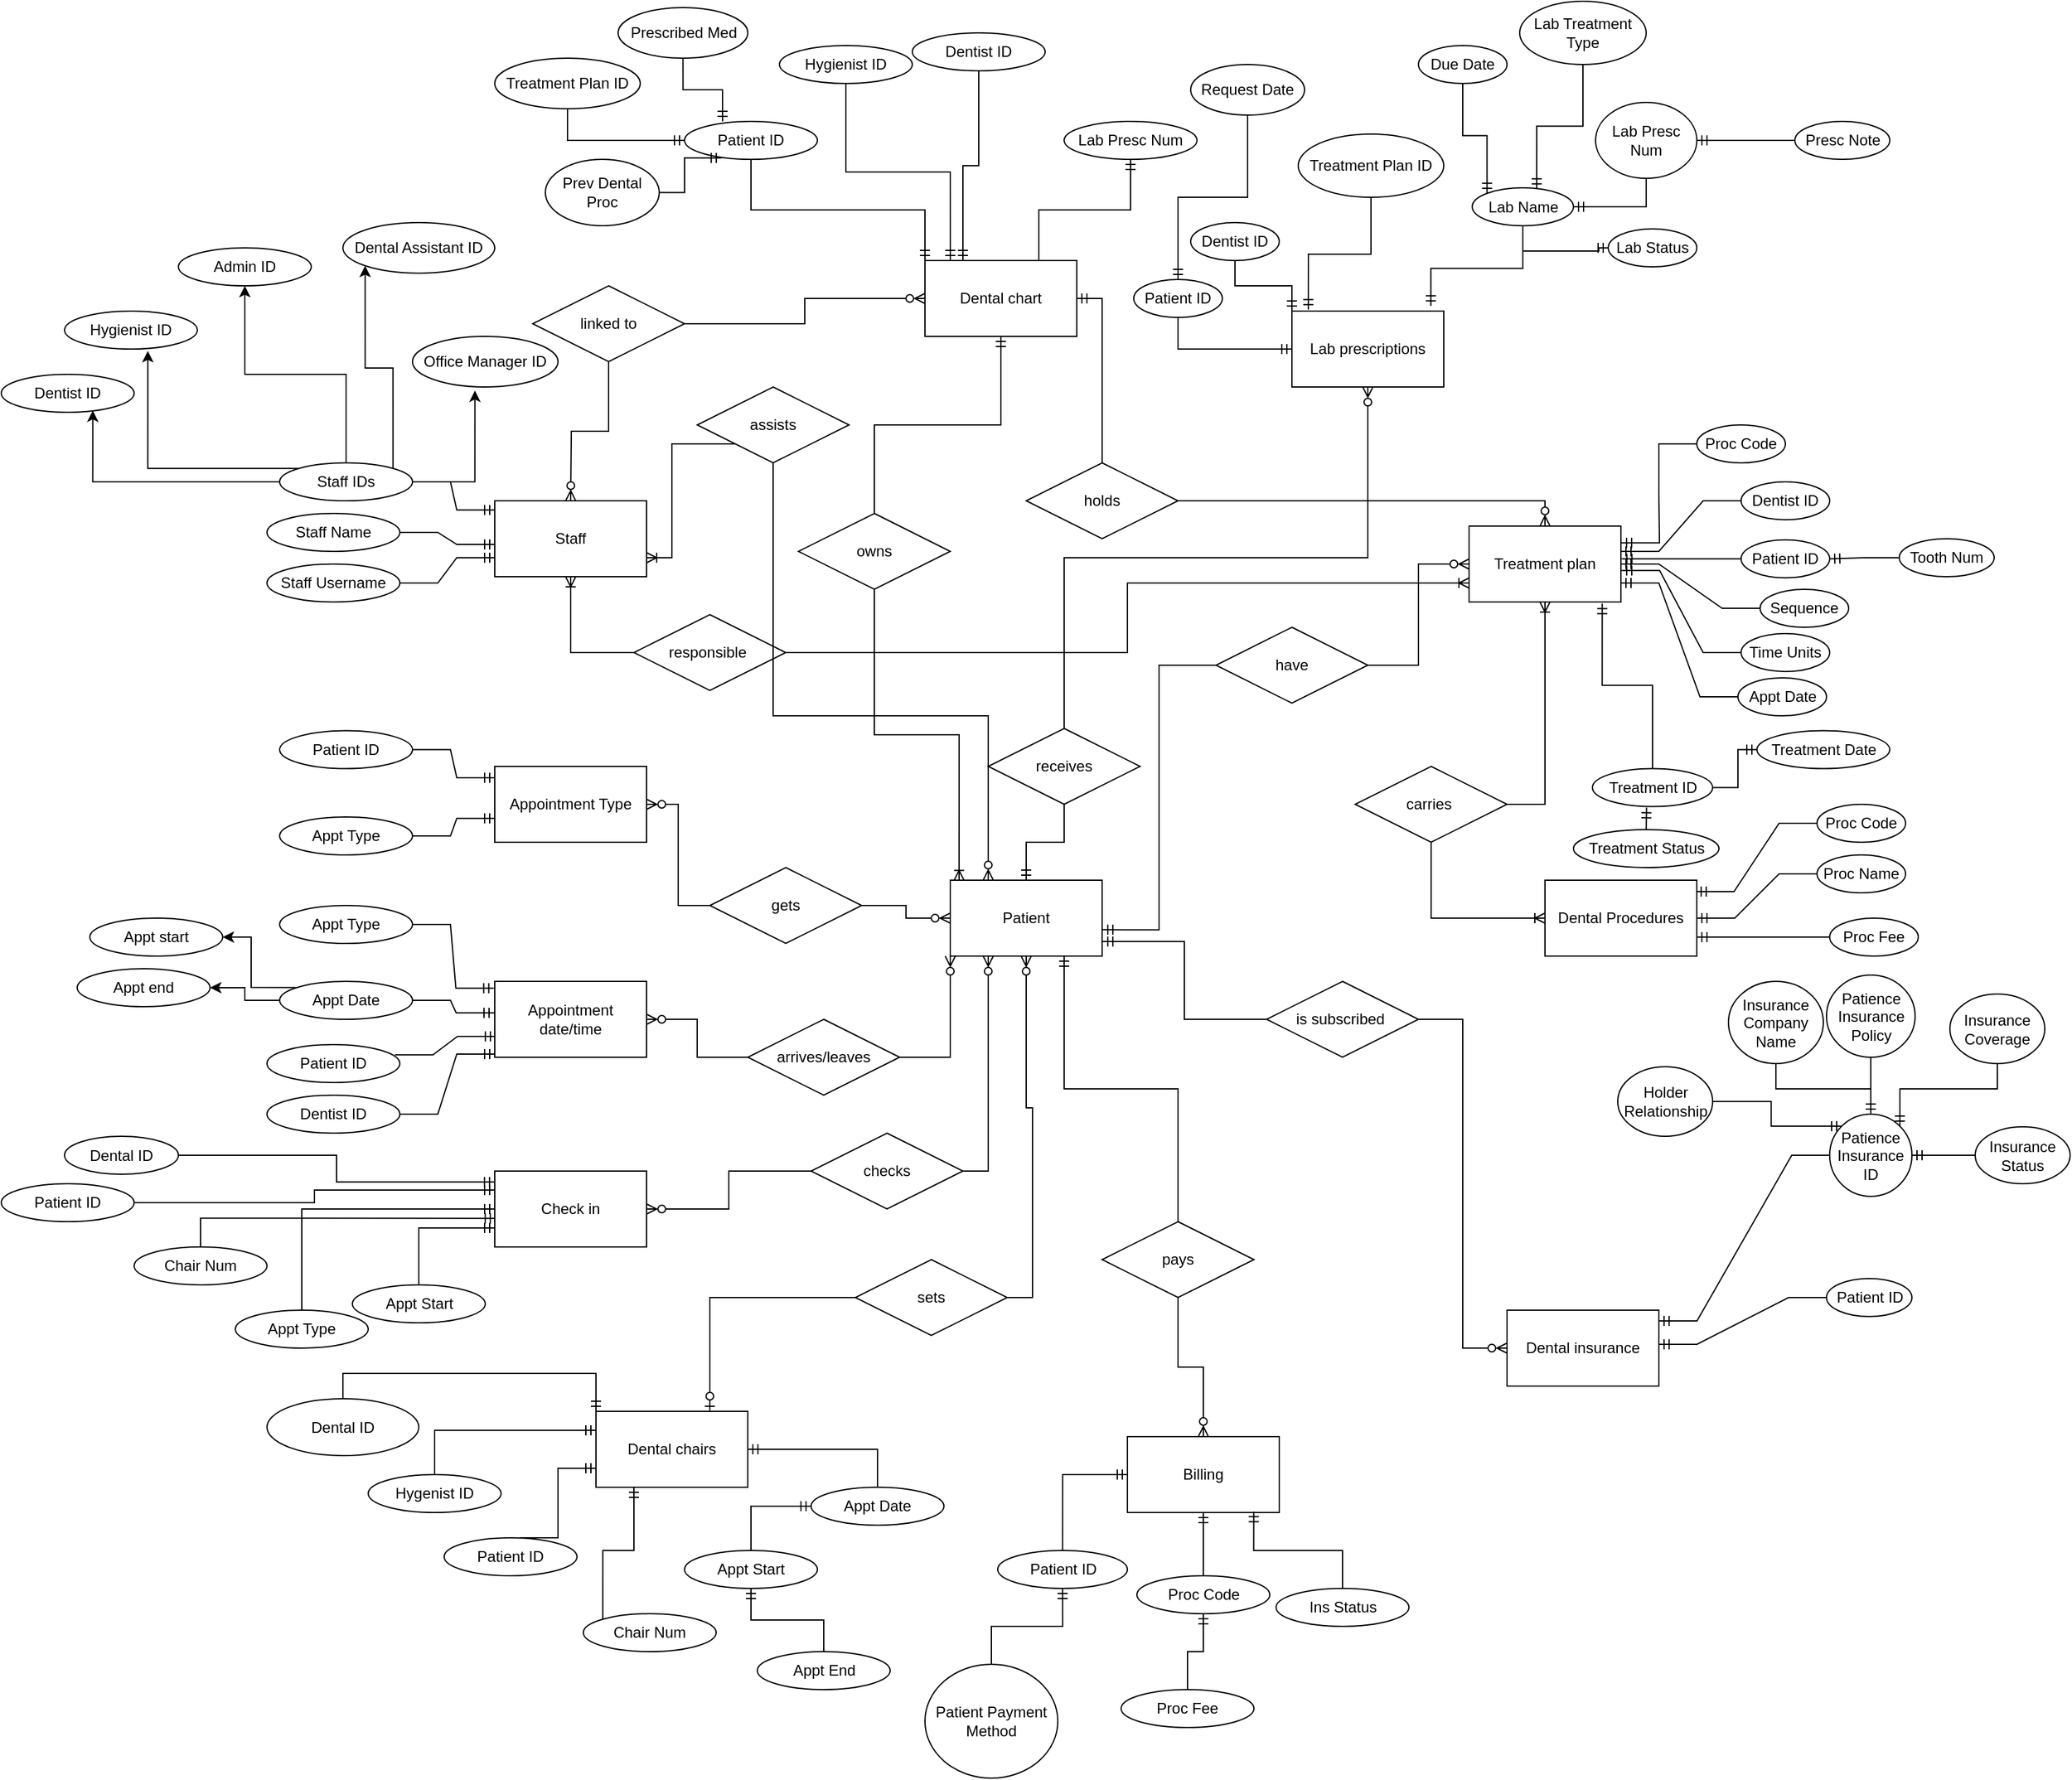 <mxfile version="20.8.11" type="github">
  <diagram id="R2lEEEUBdFMjLlhIrx00" name="Page-1">
    <mxGraphModel dx="1294" dy="319" grid="1" gridSize="10" guides="1" tooltips="1" connect="1" arrows="1" fold="1" page="1" pageScale="1" pageWidth="850" pageHeight="1100" math="0" shadow="0" extFonts="Permanent Marker^https://fonts.googleapis.com/css?family=Permanent+Marker">
      <root>
        <mxCell id="0" />
        <mxCell id="1" parent="0" />
        <mxCell id="ercUy1B-82u4gP8u4czx-1" value="Staff" style="rounded=0;whiteSpace=wrap;html=1;" vertex="1" parent="1">
          <mxGeometry x="160" y="490" width="120" height="60" as="geometry" />
        </mxCell>
        <mxCell id="ercUy1B-82u4gP8u4czx-2" value="Dental Procedures" style="rounded=0;whiteSpace=wrap;html=1;" vertex="1" parent="1">
          <mxGeometry x="990" y="790" width="120" height="60" as="geometry" />
        </mxCell>
        <mxCell id="ercUy1B-82u4gP8u4czx-3" value="Check in" style="rounded=0;whiteSpace=wrap;html=1;" vertex="1" parent="1">
          <mxGeometry x="160" y="1020" width="120" height="60" as="geometry" />
        </mxCell>
        <mxCell id="ercUy1B-82u4gP8u4czx-4" value="Treatment plan" style="rounded=0;whiteSpace=wrap;html=1;" vertex="1" parent="1">
          <mxGeometry x="930" y="510" width="120" height="60" as="geometry" />
        </mxCell>
        <mxCell id="ercUy1B-82u4gP8u4czx-5" value="Patient" style="rounded=0;whiteSpace=wrap;html=1;" vertex="1" parent="1">
          <mxGeometry x="520" y="790" width="120" height="60" as="geometry" />
        </mxCell>
        <mxCell id="ercUy1B-82u4gP8u4czx-6" value="Billing" style="rounded=0;whiteSpace=wrap;html=1;" vertex="1" parent="1">
          <mxGeometry x="660" y="1230" width="120" height="60" as="geometry" />
        </mxCell>
        <mxCell id="ercUy1B-82u4gP8u4czx-7" value="Appointment date/time" style="rounded=0;whiteSpace=wrap;html=1;" vertex="1" parent="1">
          <mxGeometry x="160" y="870" width="120" height="60" as="geometry" />
        </mxCell>
        <mxCell id="ercUy1B-82u4gP8u4czx-8" value="Lab prescriptions" style="rounded=0;whiteSpace=wrap;html=1;" vertex="1" parent="1">
          <mxGeometry x="790" y="340" width="120" height="60" as="geometry" />
        </mxCell>
        <mxCell id="ercUy1B-82u4gP8u4czx-9" value="Appointment Type" style="rounded=0;whiteSpace=wrap;html=1;" vertex="1" parent="1">
          <mxGeometry x="160" y="700" width="120" height="60" as="geometry" />
        </mxCell>
        <mxCell id="ercUy1B-82u4gP8u4czx-10" value="Dental chairs" style="rounded=0;whiteSpace=wrap;html=1;" vertex="1" parent="1">
          <mxGeometry x="240" y="1210" width="120" height="60" as="geometry" />
        </mxCell>
        <mxCell id="ercUy1B-82u4gP8u4czx-11" style="edgeStyle=orthogonalEdgeStyle;rounded=0;orthogonalLoop=1;jettySize=auto;html=1;exitX=0.5;exitY=1;exitDx=0;exitDy=0;entryX=0.5;entryY=1;entryDx=0;entryDy=0;endArrow=ERzeroToMany;endFill=0;" edge="1" parent="1" source="ercUy1B-82u4gP8u4czx-12" target="ercUy1B-82u4gP8u4czx-12">
          <mxGeometry relative="1" as="geometry" />
        </mxCell>
        <mxCell id="ercUy1B-82u4gP8u4czx-242" style="edgeStyle=orthogonalEdgeStyle;rounded=0;orthogonalLoop=1;jettySize=auto;html=1;exitX=0.75;exitY=0;exitDx=0;exitDy=0;entryX=0.5;entryY=1;entryDx=0;entryDy=0;endArrow=ERmandOne;endFill=0;" edge="1" parent="1" source="ercUy1B-82u4gP8u4czx-12" target="ercUy1B-82u4gP8u4czx-229">
          <mxGeometry relative="1" as="geometry" />
        </mxCell>
        <mxCell id="ercUy1B-82u4gP8u4czx-12" value="Dental chart" style="rounded=0;whiteSpace=wrap;html=1;" vertex="1" parent="1">
          <mxGeometry x="500" y="300" width="120" height="60" as="geometry" />
        </mxCell>
        <mxCell id="ercUy1B-82u4gP8u4czx-13" value="Dental insurance" style="rounded=0;whiteSpace=wrap;html=1;" vertex="1" parent="1">
          <mxGeometry x="960" y="1130" width="120" height="60" as="geometry" />
        </mxCell>
        <mxCell id="ercUy1B-82u4gP8u4czx-15" style="edgeStyle=orthogonalEdgeStyle;rounded=0;orthogonalLoop=1;jettySize=auto;html=1;exitX=1;exitY=0.5;exitDx=0;exitDy=0;entryX=0;entryY=0.5;entryDx=0;entryDy=0;endArrow=ERzeroToMany;endFill=0;" edge="1" parent="1" source="ercUy1B-82u4gP8u4czx-17" target="ercUy1B-82u4gP8u4czx-4">
          <mxGeometry relative="1" as="geometry">
            <mxPoint x="860" y="600" as="sourcePoint" />
          </mxGeometry>
        </mxCell>
        <mxCell id="ercUy1B-82u4gP8u4czx-16" style="edgeStyle=orthogonalEdgeStyle;rounded=0;orthogonalLoop=1;jettySize=auto;html=1;exitX=0;exitY=0.5;exitDx=0;exitDy=0;entryX=1.004;entryY=0.653;entryDx=0;entryDy=0;endArrow=ERmandOne;endFill=0;entryPerimeter=0;" edge="1" parent="1" source="ercUy1B-82u4gP8u4czx-17" target="ercUy1B-82u4gP8u4czx-5">
          <mxGeometry relative="1" as="geometry">
            <mxPoint x="740" y="600" as="sourcePoint" />
          </mxGeometry>
        </mxCell>
        <mxCell id="ercUy1B-82u4gP8u4czx-17" value="have" style="shape=rhombus;perimeter=rhombusPerimeter;whiteSpace=wrap;html=1;align=center;" vertex="1" parent="1">
          <mxGeometry x="730" y="590" width="120" height="60" as="geometry" />
        </mxCell>
        <mxCell id="ercUy1B-82u4gP8u4czx-18" style="edgeStyle=orthogonalEdgeStyle;rounded=0;orthogonalLoop=1;jettySize=auto;html=1;exitX=0.5;exitY=1;exitDx=0;exitDy=0;entryX=0;entryY=0.5;entryDx=0;entryDy=0;endArrow=ERoneToMany;endFill=0;" edge="1" parent="1" source="ercUy1B-82u4gP8u4czx-20" target="ercUy1B-82u4gP8u4czx-2">
          <mxGeometry relative="1" as="geometry" />
        </mxCell>
        <mxCell id="ercUy1B-82u4gP8u4czx-19" style="edgeStyle=orthogonalEdgeStyle;rounded=0;orthogonalLoop=1;jettySize=auto;html=1;exitX=1;exitY=0.5;exitDx=0;exitDy=0;entryX=0.5;entryY=1;entryDx=0;entryDy=0;endArrow=ERoneToMany;endFill=0;strokeWidth=1;" edge="1" parent="1" source="ercUy1B-82u4gP8u4czx-20" target="ercUy1B-82u4gP8u4czx-4">
          <mxGeometry relative="1" as="geometry" />
        </mxCell>
        <mxCell id="ercUy1B-82u4gP8u4czx-20" value="carries&amp;nbsp;" style="shape=rhombus;perimeter=rhombusPerimeter;whiteSpace=wrap;html=1;align=center;" vertex="1" parent="1">
          <mxGeometry x="840" y="700" width="120" height="60" as="geometry" />
        </mxCell>
        <mxCell id="ercUy1B-82u4gP8u4czx-21" style="edgeStyle=orthogonalEdgeStyle;rounded=0;orthogonalLoop=1;jettySize=auto;html=1;exitX=0.5;exitY=0;exitDx=0;exitDy=0;entryX=0.5;entryY=1;entryDx=0;entryDy=0;endArrow=ERzeroToMany;endFill=0;" edge="1" parent="1" source="ercUy1B-82u4gP8u4czx-23" target="ercUy1B-82u4gP8u4czx-8">
          <mxGeometry relative="1" as="geometry" />
        </mxCell>
        <mxCell id="ercUy1B-82u4gP8u4czx-22" style="edgeStyle=orthogonalEdgeStyle;rounded=0;orthogonalLoop=1;jettySize=auto;html=1;exitX=0.5;exitY=1;exitDx=0;exitDy=0;entryX=0.5;entryY=0;entryDx=0;entryDy=0;endArrow=ERmandOne;endFill=0;" edge="1" parent="1" source="ercUy1B-82u4gP8u4czx-23" target="ercUy1B-82u4gP8u4czx-5">
          <mxGeometry relative="1" as="geometry" />
        </mxCell>
        <mxCell id="ercUy1B-82u4gP8u4czx-23" value="receives" style="shape=rhombus;perimeter=rhombusPerimeter;whiteSpace=wrap;html=1;align=center;" vertex="1" parent="1">
          <mxGeometry x="550" y="670" width="120" height="60" as="geometry" />
        </mxCell>
        <mxCell id="ercUy1B-82u4gP8u4czx-24" style="edgeStyle=orthogonalEdgeStyle;rounded=0;orthogonalLoop=1;jettySize=auto;html=1;exitX=1;exitY=0.5;exitDx=0;exitDy=0;endArrow=ERzeroToMany;endFill=0;" edge="1" parent="1" source="ercUy1B-82u4gP8u4czx-26">
          <mxGeometry relative="1" as="geometry">
            <mxPoint x="520" y="850" as="targetPoint" />
            <Array as="points">
              <mxPoint x="520" y="930" />
            </Array>
          </mxGeometry>
        </mxCell>
        <mxCell id="ercUy1B-82u4gP8u4czx-25" style="edgeStyle=orthogonalEdgeStyle;rounded=0;orthogonalLoop=1;jettySize=auto;html=1;exitX=0;exitY=0.5;exitDx=0;exitDy=0;entryX=1;entryY=0.5;entryDx=0;entryDy=0;endArrow=ERzeroToMany;endFill=0;" edge="1" parent="1" source="ercUy1B-82u4gP8u4czx-26" target="ercUy1B-82u4gP8u4czx-7">
          <mxGeometry relative="1" as="geometry" />
        </mxCell>
        <mxCell id="ercUy1B-82u4gP8u4czx-26" value="arrives/leaves" style="shape=rhombus;perimeter=rhombusPerimeter;whiteSpace=wrap;html=1;align=center;" vertex="1" parent="1">
          <mxGeometry x="360" y="900" width="120" height="60" as="geometry" />
        </mxCell>
        <mxCell id="ercUy1B-82u4gP8u4czx-27" style="edgeStyle=orthogonalEdgeStyle;rounded=0;orthogonalLoop=1;jettySize=auto;html=1;exitX=1;exitY=0.5;exitDx=0;exitDy=0;entryX=0;entryY=0.5;entryDx=0;entryDy=0;endArrow=ERzeroToMany;endFill=0;" edge="1" parent="1" source="ercUy1B-82u4gP8u4czx-29" target="ercUy1B-82u4gP8u4czx-5">
          <mxGeometry relative="1" as="geometry" />
        </mxCell>
        <mxCell id="ercUy1B-82u4gP8u4czx-28" style="edgeStyle=orthogonalEdgeStyle;rounded=0;orthogonalLoop=1;jettySize=auto;html=1;exitX=0;exitY=0.5;exitDx=0;exitDy=0;entryX=1;entryY=0.5;entryDx=0;entryDy=0;endArrow=ERzeroToMany;endFill=0;" edge="1" parent="1" source="ercUy1B-82u4gP8u4czx-29" target="ercUy1B-82u4gP8u4czx-9">
          <mxGeometry relative="1" as="geometry" />
        </mxCell>
        <mxCell id="ercUy1B-82u4gP8u4czx-29" value="gets" style="shape=rhombus;perimeter=rhombusPerimeter;whiteSpace=wrap;html=1;align=center;" vertex="1" parent="1">
          <mxGeometry x="330" y="780" width="120" height="60" as="geometry" />
        </mxCell>
        <mxCell id="ercUy1B-82u4gP8u4czx-30" style="edgeStyle=orthogonalEdgeStyle;rounded=0;orthogonalLoop=1;jettySize=auto;html=1;exitX=0;exitY=0.5;exitDx=0;exitDy=0;entryX=0.5;entryY=1;entryDx=0;entryDy=0;endArrow=ERoneToMany;endFill=0;" edge="1" parent="1" source="ercUy1B-82u4gP8u4czx-32" target="ercUy1B-82u4gP8u4czx-1">
          <mxGeometry relative="1" as="geometry" />
        </mxCell>
        <mxCell id="ercUy1B-82u4gP8u4czx-31" style="edgeStyle=orthogonalEdgeStyle;rounded=0;orthogonalLoop=1;jettySize=auto;html=1;exitX=1;exitY=0.5;exitDx=0;exitDy=0;entryX=0;entryY=0.75;entryDx=0;entryDy=0;endArrow=ERoneToMany;endFill=0;" edge="1" parent="1" source="ercUy1B-82u4gP8u4czx-32" target="ercUy1B-82u4gP8u4czx-4">
          <mxGeometry relative="1" as="geometry" />
        </mxCell>
        <mxCell id="ercUy1B-82u4gP8u4czx-32" value="responsible&amp;nbsp;" style="shape=rhombus;perimeter=rhombusPerimeter;whiteSpace=wrap;html=1;align=center;" vertex="1" parent="1">
          <mxGeometry x="270" y="580" width="120" height="60" as="geometry" />
        </mxCell>
        <mxCell id="ercUy1B-82u4gP8u4czx-33" style="edgeStyle=orthogonalEdgeStyle;rounded=0;orthogonalLoop=1;jettySize=auto;html=1;exitX=1;exitY=0.5;exitDx=0;exitDy=0;entryX=0;entryY=0.5;entryDx=0;entryDy=0;endArrow=ERzeroToMany;endFill=0;" edge="1" parent="1" source="ercUy1B-82u4gP8u4czx-35" target="ercUy1B-82u4gP8u4czx-12">
          <mxGeometry relative="1" as="geometry" />
        </mxCell>
        <mxCell id="ercUy1B-82u4gP8u4czx-34" style="edgeStyle=orthogonalEdgeStyle;rounded=0;orthogonalLoop=1;jettySize=auto;html=1;exitX=0.5;exitY=1;exitDx=0;exitDy=0;endArrow=ERzeroToMany;endFill=0;" edge="1" parent="1" source="ercUy1B-82u4gP8u4czx-35">
          <mxGeometry relative="1" as="geometry">
            <mxPoint x="220" y="490" as="targetPoint" />
          </mxGeometry>
        </mxCell>
        <mxCell id="ercUy1B-82u4gP8u4czx-35" value="linked to" style="shape=rhombus;perimeter=rhombusPerimeter;whiteSpace=wrap;html=1;align=center;" vertex="1" parent="1">
          <mxGeometry x="190" y="320" width="120" height="60" as="geometry" />
        </mxCell>
        <mxCell id="ercUy1B-82u4gP8u4czx-36" style="edgeStyle=orthogonalEdgeStyle;rounded=0;orthogonalLoop=1;jettySize=auto;html=1;exitX=0.5;exitY=1;exitDx=0;exitDy=0;entryX=0.058;entryY=0.004;entryDx=0;entryDy=0;endArrow=ERoneToMany;endFill=0;entryPerimeter=0;" edge="1" parent="1" source="ercUy1B-82u4gP8u4czx-38" target="ercUy1B-82u4gP8u4czx-5">
          <mxGeometry relative="1" as="geometry" />
        </mxCell>
        <mxCell id="ercUy1B-82u4gP8u4czx-37" style="edgeStyle=orthogonalEdgeStyle;rounded=0;orthogonalLoop=1;jettySize=auto;html=1;exitX=0.5;exitY=0;exitDx=0;exitDy=0;endArrow=ERmandOne;endFill=0;" edge="1" parent="1" source="ercUy1B-82u4gP8u4czx-38" target="ercUy1B-82u4gP8u4czx-12">
          <mxGeometry relative="1" as="geometry">
            <mxPoint x="460" y="430" as="targetPoint" />
          </mxGeometry>
        </mxCell>
        <mxCell id="ercUy1B-82u4gP8u4czx-38" value="owns" style="shape=rhombus;perimeter=rhombusPerimeter;whiteSpace=wrap;html=1;align=center;" vertex="1" parent="1">
          <mxGeometry x="400" y="500" width="120" height="60" as="geometry" />
        </mxCell>
        <mxCell id="ercUy1B-82u4gP8u4czx-39" style="edgeStyle=orthogonalEdgeStyle;rounded=0;orthogonalLoop=1;jettySize=auto;html=1;exitX=0.5;exitY=0;exitDx=0;exitDy=0;entryX=1;entryY=0.5;entryDx=0;entryDy=0;endArrow=ERmandOne;endFill=0;" edge="1" parent="1" source="ercUy1B-82u4gP8u4czx-41" target="ercUy1B-82u4gP8u4czx-12">
          <mxGeometry relative="1" as="geometry" />
        </mxCell>
        <mxCell id="ercUy1B-82u4gP8u4czx-40" style="edgeStyle=orthogonalEdgeStyle;rounded=0;orthogonalLoop=1;jettySize=auto;html=1;exitX=1;exitY=0.5;exitDx=0;exitDy=0;entryX=0.5;entryY=0;entryDx=0;entryDy=0;endArrow=ERzeroToMany;endFill=0;" edge="1" parent="1" source="ercUy1B-82u4gP8u4czx-41" target="ercUy1B-82u4gP8u4czx-4">
          <mxGeometry relative="1" as="geometry" />
        </mxCell>
        <mxCell id="ercUy1B-82u4gP8u4czx-41" value="holds" style="shape=rhombus;perimeter=rhombusPerimeter;whiteSpace=wrap;html=1;align=center;" vertex="1" parent="1">
          <mxGeometry x="580" y="460" width="120" height="60" as="geometry" />
        </mxCell>
        <mxCell id="ercUy1B-82u4gP8u4czx-42" style="edgeStyle=orthogonalEdgeStyle;rounded=0;orthogonalLoop=1;jettySize=auto;html=1;exitX=0;exitY=0.5;exitDx=0;exitDy=0;entryX=1.004;entryY=0.809;entryDx=0;entryDy=0;endArrow=ERmandOne;endFill=0;entryPerimeter=0;" edge="1" parent="1" source="ercUy1B-82u4gP8u4czx-44" target="ercUy1B-82u4gP8u4czx-5">
          <mxGeometry relative="1" as="geometry" />
        </mxCell>
        <mxCell id="ercUy1B-82u4gP8u4czx-43" style="edgeStyle=orthogonalEdgeStyle;rounded=0;orthogonalLoop=1;jettySize=auto;html=1;exitX=1;exitY=0.5;exitDx=0;exitDy=0;entryX=0;entryY=0.5;entryDx=0;entryDy=0;endArrow=ERzeroToMany;endFill=0;" edge="1" parent="1" source="ercUy1B-82u4gP8u4czx-44" target="ercUy1B-82u4gP8u4czx-13">
          <mxGeometry relative="1" as="geometry" />
        </mxCell>
        <mxCell id="ercUy1B-82u4gP8u4czx-44" value="is subscribed&amp;nbsp;" style="shape=rhombus;perimeter=rhombusPerimeter;whiteSpace=wrap;html=1;align=center;" vertex="1" parent="1">
          <mxGeometry x="770" y="870" width="120" height="60" as="geometry" />
        </mxCell>
        <mxCell id="ercUy1B-82u4gP8u4czx-45" style="edgeStyle=orthogonalEdgeStyle;rounded=0;orthogonalLoop=1;jettySize=auto;html=1;exitX=0;exitY=1;exitDx=0;exitDy=0;entryX=1;entryY=0.75;entryDx=0;entryDy=0;endArrow=ERoneToMany;endFill=0;" edge="1" parent="1" source="ercUy1B-82u4gP8u4czx-47" target="ercUy1B-82u4gP8u4czx-1">
          <mxGeometry relative="1" as="geometry" />
        </mxCell>
        <mxCell id="ercUy1B-82u4gP8u4czx-46" style="edgeStyle=orthogonalEdgeStyle;rounded=0;orthogonalLoop=1;jettySize=auto;html=1;exitX=0.5;exitY=1;exitDx=0;exitDy=0;entryX=0.25;entryY=0;entryDx=0;entryDy=0;endArrow=ERzeroToMany;endFill=0;" edge="1" parent="1" source="ercUy1B-82u4gP8u4czx-47" target="ercUy1B-82u4gP8u4czx-5">
          <mxGeometry relative="1" as="geometry">
            <Array as="points">
              <mxPoint x="380" y="660" />
              <mxPoint x="550" y="660" />
            </Array>
          </mxGeometry>
        </mxCell>
        <mxCell id="ercUy1B-82u4gP8u4czx-47" value="assists" style="shape=rhombus;perimeter=rhombusPerimeter;whiteSpace=wrap;html=1;align=center;" vertex="1" parent="1">
          <mxGeometry x="320" y="400" width="120" height="60" as="geometry" />
        </mxCell>
        <mxCell id="ercUy1B-82u4gP8u4czx-48" style="edgeStyle=orthogonalEdgeStyle;rounded=0;orthogonalLoop=1;jettySize=auto;html=1;exitX=1;exitY=0.5;exitDx=0;exitDy=0;entryX=0.25;entryY=1;entryDx=0;entryDy=0;endArrow=ERzeroToMany;endFill=0;" edge="1" parent="1" source="ercUy1B-82u4gP8u4czx-50" target="ercUy1B-82u4gP8u4czx-5">
          <mxGeometry relative="1" as="geometry" />
        </mxCell>
        <mxCell id="ercUy1B-82u4gP8u4czx-49" style="edgeStyle=orthogonalEdgeStyle;rounded=0;orthogonalLoop=1;jettySize=auto;html=1;exitX=0;exitY=0.5;exitDx=0;exitDy=0;entryX=1;entryY=0.5;entryDx=0;entryDy=0;endArrow=ERzeroToMany;endFill=0;" edge="1" parent="1" source="ercUy1B-82u4gP8u4czx-50" target="ercUy1B-82u4gP8u4czx-3">
          <mxGeometry relative="1" as="geometry" />
        </mxCell>
        <mxCell id="ercUy1B-82u4gP8u4czx-50" value="checks" style="shape=rhombus;perimeter=rhombusPerimeter;whiteSpace=wrap;html=1;align=center;" vertex="1" parent="1">
          <mxGeometry x="410" y="990" width="120" height="60" as="geometry" />
        </mxCell>
        <mxCell id="ercUy1B-82u4gP8u4czx-51" style="edgeStyle=orthogonalEdgeStyle;rounded=0;orthogonalLoop=1;jettySize=auto;html=1;exitX=1;exitY=0.5;exitDx=0;exitDy=0;endArrow=ERzeroToMany;endFill=0;" edge="1" parent="1" source="ercUy1B-82u4gP8u4czx-53" target="ercUy1B-82u4gP8u4czx-5">
          <mxGeometry relative="1" as="geometry" />
        </mxCell>
        <mxCell id="ercUy1B-82u4gP8u4czx-52" style="edgeStyle=orthogonalEdgeStyle;rounded=0;orthogonalLoop=1;jettySize=auto;html=1;exitX=0;exitY=0.5;exitDx=0;exitDy=0;entryX=0.75;entryY=0;entryDx=0;entryDy=0;endArrow=ERzeroToOne;endFill=0;" edge="1" parent="1" source="ercUy1B-82u4gP8u4czx-53" target="ercUy1B-82u4gP8u4czx-10">
          <mxGeometry relative="1" as="geometry" />
        </mxCell>
        <mxCell id="ercUy1B-82u4gP8u4czx-53" value="sets" style="shape=rhombus;perimeter=rhombusPerimeter;whiteSpace=wrap;html=1;align=center;" vertex="1" parent="1">
          <mxGeometry x="445" y="1090" width="120" height="60" as="geometry" />
        </mxCell>
        <mxCell id="ercUy1B-82u4gP8u4czx-54" style="edgeStyle=orthogonalEdgeStyle;rounded=0;orthogonalLoop=1;jettySize=auto;html=1;exitX=0.5;exitY=1;exitDx=0;exitDy=0;entryX=0.5;entryY=0;entryDx=0;entryDy=0;endArrow=ERzeroToMany;endFill=0;" edge="1" parent="1" source="ercUy1B-82u4gP8u4czx-56" target="ercUy1B-82u4gP8u4czx-6">
          <mxGeometry relative="1" as="geometry" />
        </mxCell>
        <mxCell id="ercUy1B-82u4gP8u4czx-55" style="edgeStyle=orthogonalEdgeStyle;rounded=0;orthogonalLoop=1;jettySize=auto;html=1;exitX=0.5;exitY=0;exitDx=0;exitDy=0;entryX=0.75;entryY=1;entryDx=0;entryDy=0;endArrow=ERmandOne;endFill=0;" edge="1" parent="1" source="ercUy1B-82u4gP8u4czx-56" target="ercUy1B-82u4gP8u4czx-5">
          <mxGeometry relative="1" as="geometry" />
        </mxCell>
        <mxCell id="ercUy1B-82u4gP8u4czx-56" value="pays" style="shape=rhombus;perimeter=rhombusPerimeter;whiteSpace=wrap;html=1;align=center;" vertex="1" parent="1">
          <mxGeometry x="640" y="1060" width="120" height="60" as="geometry" />
        </mxCell>
        <mxCell id="ercUy1B-82u4gP8u4czx-60" value="Proc Code" style="ellipse;whiteSpace=wrap;html=1;" vertex="1" parent="1">
          <mxGeometry x="1205" y="730" width="70" height="30" as="geometry" />
        </mxCell>
        <mxCell id="ercUy1B-82u4gP8u4czx-67" value="Proc Name" style="ellipse;whiteSpace=wrap;html=1;" vertex="1" parent="1">
          <mxGeometry x="1205" y="770" width="70" height="30" as="geometry" />
        </mxCell>
        <mxCell id="ercUy1B-82u4gP8u4czx-69" value="Proc Fee" style="ellipse;whiteSpace=wrap;html=1;" vertex="1" parent="1">
          <mxGeometry x="1215" y="820" width="70" height="30" as="geometry" />
        </mxCell>
        <mxCell id="ercUy1B-82u4gP8u4czx-267" style="edgeStyle=orthogonalEdgeStyle;rounded=0;orthogonalLoop=1;jettySize=auto;html=1;exitX=0.5;exitY=0;exitDx=0;exitDy=0;entryX=0.877;entryY=1.02;entryDx=0;entryDy=0;entryPerimeter=0;endArrow=ERmandOne;endFill=0;" edge="1" parent="1" source="ercUy1B-82u4gP8u4czx-71" target="ercUy1B-82u4gP8u4czx-4">
          <mxGeometry relative="1" as="geometry" />
        </mxCell>
        <mxCell id="ercUy1B-82u4gP8u4czx-268" style="edgeStyle=orthogonalEdgeStyle;rounded=0;orthogonalLoop=1;jettySize=auto;html=1;exitX=1;exitY=0.5;exitDx=0;exitDy=0;entryX=0;entryY=0.5;entryDx=0;entryDy=0;endArrow=ERmandOne;endFill=0;" edge="1" parent="1" source="ercUy1B-82u4gP8u4czx-71" target="ercUy1B-82u4gP8u4czx-105">
          <mxGeometry relative="1" as="geometry" />
        </mxCell>
        <mxCell id="ercUy1B-82u4gP8u4czx-71" value="Treatment ID" style="ellipse;whiteSpace=wrap;html=1;" vertex="1" parent="1">
          <mxGeometry x="1027.5" y="701.8" width="95" height="30" as="geometry" />
        </mxCell>
        <mxCell id="ercUy1B-82u4gP8u4czx-270" style="edgeStyle=orthogonalEdgeStyle;rounded=0;orthogonalLoop=1;jettySize=auto;html=1;exitX=0;exitY=0.5;exitDx=0;exitDy=0;endArrow=ERmandOne;endFill=0;" edge="1" parent="1" source="ercUy1B-82u4gP8u4czx-89" target="ercUy1B-82u4gP8u4czx-95">
          <mxGeometry relative="1" as="geometry" />
        </mxCell>
        <mxCell id="ercUy1B-82u4gP8u4czx-89" value="Tooth Num" style="ellipse;whiteSpace=wrap;html=1;" vertex="1" parent="1">
          <mxGeometry x="1270" y="520" width="75" height="30" as="geometry" />
        </mxCell>
        <mxCell id="ercUy1B-82u4gP8u4czx-91" value="Proc Code" style="ellipse;whiteSpace=wrap;html=1;" vertex="1" parent="1">
          <mxGeometry x="1110" y="430" width="70" height="30" as="geometry" />
        </mxCell>
        <mxCell id="ercUy1B-82u4gP8u4czx-92" value="" style="edgeStyle=entityRelationEdgeStyle;fontSize=12;html=1;endArrow=ERmandOne;rounded=0;exitX=0;exitY=0.5;exitDx=0;exitDy=0;entryX=1.004;entryY=0.22;entryDx=0;entryDy=0;entryPerimeter=0;" edge="1" parent="1" source="ercUy1B-82u4gP8u4czx-91" target="ercUy1B-82u4gP8u4czx-4">
          <mxGeometry width="100" height="100" relative="1" as="geometry">
            <mxPoint x="1130" y="525" as="sourcePoint" />
            <mxPoint x="1050.36" y="552.62" as="targetPoint" />
          </mxGeometry>
        </mxCell>
        <mxCell id="ercUy1B-82u4gP8u4czx-93" value="Dentist ID" style="ellipse;whiteSpace=wrap;html=1;" vertex="1" parent="1">
          <mxGeometry x="1145" y="475" width="70" height="30" as="geometry" />
        </mxCell>
        <mxCell id="ercUy1B-82u4gP8u4czx-94" value="" style="edgeStyle=entityRelationEdgeStyle;fontSize=12;html=1;endArrow=ERmandOne;rounded=0;exitX=0;exitY=0.5;exitDx=0;exitDy=0;entryX=1;entryY=0.333;entryDx=0;entryDy=0;entryPerimeter=0;" edge="1" parent="1" source="ercUy1B-82u4gP8u4czx-93" target="ercUy1B-82u4gP8u4czx-4">
          <mxGeometry width="100" height="100" relative="1" as="geometry">
            <mxPoint x="1130" y="555.9" as="sourcePoint" />
            <mxPoint x="1050.48" y="554.1" as="targetPoint" />
          </mxGeometry>
        </mxCell>
        <mxCell id="ercUy1B-82u4gP8u4czx-95" value="Patient ID" style="ellipse;whiteSpace=wrap;html=1;" vertex="1" parent="1">
          <mxGeometry x="1145" y="520.9" width="70" height="30" as="geometry" />
        </mxCell>
        <mxCell id="ercUy1B-82u4gP8u4czx-96" value="" style="edgeStyle=entityRelationEdgeStyle;fontSize=12;html=1;endArrow=ERmandOne;rounded=0;exitX=0;exitY=0.5;exitDx=0;exitDy=0;entryX=1.006;entryY=0.431;entryDx=0;entryDy=0;entryPerimeter=0;" edge="1" parent="1" source="ercUy1B-82u4gP8u4czx-95" target="ercUy1B-82u4gP8u4czx-4">
          <mxGeometry width="100" height="100" relative="1" as="geometry">
            <mxPoint x="1130" y="585.9" as="sourcePoint" />
            <mxPoint x="1050.0" y="559.98" as="targetPoint" />
          </mxGeometry>
        </mxCell>
        <mxCell id="ercUy1B-82u4gP8u4czx-97" value="Sequence" style="ellipse;whiteSpace=wrap;html=1;" vertex="1" parent="1">
          <mxGeometry x="1160" y="560" width="70" height="30" as="geometry" />
        </mxCell>
        <mxCell id="ercUy1B-82u4gP8u4czx-98" value="" style="edgeStyle=entityRelationEdgeStyle;fontSize=12;html=1;endArrow=ERmandOne;rounded=0;entryX=1;entryY=0.5;entryDx=0;entryDy=0;exitX=0;exitY=0.5;exitDx=0;exitDy=0;" edge="1" parent="1" source="ercUy1B-82u4gP8u4czx-97" target="ercUy1B-82u4gP8u4czx-4">
          <mxGeometry width="100" height="100" relative="1" as="geometry">
            <mxPoint x="1120" y="630.9" as="sourcePoint" />
            <mxPoint x="1050" y="660.9" as="targetPoint" />
          </mxGeometry>
        </mxCell>
        <mxCell id="ercUy1B-82u4gP8u4czx-99" value="Time Units" style="ellipse;whiteSpace=wrap;html=1;" vertex="1" parent="1">
          <mxGeometry x="1145" y="595" width="70" height="30" as="geometry" />
        </mxCell>
        <mxCell id="ercUy1B-82u4gP8u4czx-100" value="" style="edgeStyle=entityRelationEdgeStyle;fontSize=12;html=1;endArrow=ERmandOne;rounded=0;exitX=0;exitY=0.5;exitDx=0;exitDy=0;entryX=1.005;entryY=0.586;entryDx=0;entryDy=0;entryPerimeter=0;" edge="1" parent="1" source="ercUy1B-82u4gP8u4czx-99" target="ercUy1B-82u4gP8u4czx-4">
          <mxGeometry width="100" height="100" relative="1" as="geometry">
            <mxPoint x="1130" y="640.9" as="sourcePoint" />
            <mxPoint x="1060" y="570" as="targetPoint" />
          </mxGeometry>
        </mxCell>
        <mxCell id="ercUy1B-82u4gP8u4czx-269" style="edgeStyle=orthogonalEdgeStyle;rounded=0;orthogonalLoop=1;jettySize=auto;html=1;exitX=0.5;exitY=0;exitDx=0;exitDy=0;entryX=0.45;entryY=1.028;entryDx=0;entryDy=0;entryPerimeter=0;endArrow=ERmandOne;endFill=0;" edge="1" parent="1" source="ercUy1B-82u4gP8u4czx-101" target="ercUy1B-82u4gP8u4czx-71">
          <mxGeometry relative="1" as="geometry" />
        </mxCell>
        <mxCell id="ercUy1B-82u4gP8u4czx-101" value="Treatment Status" style="ellipse;whiteSpace=wrap;html=1;" vertex="1" parent="1">
          <mxGeometry x="1012.5" y="750" width="115" height="30" as="geometry" />
        </mxCell>
        <mxCell id="ercUy1B-82u4gP8u4czx-103" value="Appt Date" style="ellipse;whiteSpace=wrap;html=1;" vertex="1" parent="1">
          <mxGeometry x="1142.5" y="630" width="70" height="30" as="geometry" />
        </mxCell>
        <mxCell id="ercUy1B-82u4gP8u4czx-104" value="" style="edgeStyle=entityRelationEdgeStyle;fontSize=12;html=1;endArrow=ERmandOne;rounded=0;exitX=0;exitY=0.5;exitDx=0;exitDy=0;entryX=1;entryY=0.75;entryDx=0;entryDy=0;" edge="1" parent="1" source="ercUy1B-82u4gP8u4czx-103" target="ercUy1B-82u4gP8u4czx-4">
          <mxGeometry width="100" height="100" relative="1" as="geometry">
            <mxPoint x="1130" y="706.8" as="sourcePoint" />
            <mxPoint x="1050" y="680.88" as="targetPoint" />
          </mxGeometry>
        </mxCell>
        <mxCell id="ercUy1B-82u4gP8u4czx-105" value="Treatment Date" style="ellipse;whiteSpace=wrap;html=1;" vertex="1" parent="1">
          <mxGeometry x="1157.5" y="671.8" width="105" height="30" as="geometry" />
        </mxCell>
        <mxCell id="ercUy1B-82u4gP8u4czx-113" value="" style="edgeStyle=entityRelationEdgeStyle;fontSize=12;html=1;endArrow=ERmandOne;rounded=0;entryX=0.995;entryY=0.151;entryDx=0;entryDy=0;entryPerimeter=0;exitX=0;exitY=0.5;exitDx=0;exitDy=0;" edge="1" parent="1" source="ercUy1B-82u4gP8u4czx-60" target="ercUy1B-82u4gP8u4czx-2">
          <mxGeometry width="100" height="100" relative="1" as="geometry">
            <mxPoint x="1150" y="840" as="sourcePoint" />
            <mxPoint x="1250" y="740" as="targetPoint" />
          </mxGeometry>
        </mxCell>
        <mxCell id="ercUy1B-82u4gP8u4czx-114" value="" style="edgeStyle=entityRelationEdgeStyle;fontSize=12;html=1;endArrow=ERmandOne;rounded=0;exitX=0;exitY=0.5;exitDx=0;exitDy=0;entryX=1;entryY=0.5;entryDx=0;entryDy=0;" edge="1" parent="1" source="ercUy1B-82u4gP8u4czx-67" target="ercUy1B-82u4gP8u4czx-2">
          <mxGeometry width="100" height="100" relative="1" as="geometry">
            <mxPoint x="1220" y="760" as="sourcePoint" />
            <mxPoint x="1110" y="810" as="targetPoint" />
          </mxGeometry>
        </mxCell>
        <mxCell id="ercUy1B-82u4gP8u4czx-115" value="" style="edgeStyle=entityRelationEdgeStyle;fontSize=12;html=1;endArrow=ERmandOne;rounded=0;exitX=0;exitY=0.5;exitDx=0;exitDy=0;entryX=1;entryY=0.75;entryDx=0;entryDy=0;" edge="1" parent="1" source="ercUy1B-82u4gP8u4czx-69" target="ercUy1B-82u4gP8u4czx-2">
          <mxGeometry width="100" height="100" relative="1" as="geometry">
            <mxPoint x="1220" y="820" as="sourcePoint" />
            <mxPoint x="1125" y="855" as="targetPoint" />
          </mxGeometry>
        </mxCell>
        <mxCell id="ercUy1B-82u4gP8u4czx-271" style="edgeStyle=orthogonalEdgeStyle;rounded=0;orthogonalLoop=1;jettySize=auto;html=1;exitX=0.5;exitY=1;exitDx=0;exitDy=0;entryX=0.5;entryY=0;entryDx=0;entryDy=0;endArrow=ERmandOne;endFill=0;" edge="1" parent="1" source="ercUy1B-82u4gP8u4czx-116" target="ercUy1B-82u4gP8u4czx-117">
          <mxGeometry relative="1" as="geometry" />
        </mxCell>
        <mxCell id="ercUy1B-82u4gP8u4czx-116" value="Insurance Company Name" style="ellipse;whiteSpace=wrap;html=1;" vertex="1" parent="1">
          <mxGeometry x="1135" y="870" width="75" height="65" as="geometry" />
        </mxCell>
        <mxCell id="ercUy1B-82u4gP8u4czx-117" value="Patience Insurance ID" style="ellipse;whiteSpace=wrap;html=1;" vertex="1" parent="1">
          <mxGeometry x="1215" y="975" width="65" height="65" as="geometry" />
        </mxCell>
        <mxCell id="ercUy1B-82u4gP8u4czx-272" value="" style="edgeStyle=orthogonalEdgeStyle;rounded=0;orthogonalLoop=1;jettySize=auto;html=1;endArrow=ERmandOne;endFill=0;" edge="1" parent="1" source="ercUy1B-82u4gP8u4czx-118" target="ercUy1B-82u4gP8u4czx-117">
          <mxGeometry relative="1" as="geometry" />
        </mxCell>
        <mxCell id="ercUy1B-82u4gP8u4czx-118" value="Patience Insurance Policy&lt;br&gt;" style="ellipse;whiteSpace=wrap;html=1;" vertex="1" parent="1">
          <mxGeometry x="1212.5" y="865" width="70" height="65" as="geometry" />
        </mxCell>
        <mxCell id="ercUy1B-82u4gP8u4czx-119" value="Patient ID" style="ellipse;whiteSpace=wrap;html=1;" vertex="1" parent="1">
          <mxGeometry x="1212.5" y="1105" width="67.5" height="30" as="geometry" />
        </mxCell>
        <mxCell id="ercUy1B-82u4gP8u4czx-274" style="edgeStyle=orthogonalEdgeStyle;rounded=0;orthogonalLoop=1;jettySize=auto;html=1;exitX=0;exitY=0.5;exitDx=0;exitDy=0;entryX=1;entryY=0.5;entryDx=0;entryDy=0;endArrow=ERmandOne;endFill=0;" edge="1" parent="1" source="ercUy1B-82u4gP8u4czx-120" target="ercUy1B-82u4gP8u4czx-117">
          <mxGeometry relative="1" as="geometry" />
        </mxCell>
        <mxCell id="ercUy1B-82u4gP8u4czx-120" value="Insurance Status" style="ellipse;whiteSpace=wrap;html=1;" vertex="1" parent="1">
          <mxGeometry x="1330" y="985" width="75" height="45" as="geometry" />
        </mxCell>
        <mxCell id="ercUy1B-82u4gP8u4czx-275" style="edgeStyle=orthogonalEdgeStyle;rounded=0;orthogonalLoop=1;jettySize=auto;html=1;exitX=0.5;exitY=1;exitDx=0;exitDy=0;entryX=1;entryY=0;entryDx=0;entryDy=0;endArrow=ERmandOne;endFill=0;" edge="1" parent="1" source="ercUy1B-82u4gP8u4czx-121" target="ercUy1B-82u4gP8u4czx-117">
          <mxGeometry relative="1" as="geometry" />
        </mxCell>
        <mxCell id="ercUy1B-82u4gP8u4czx-121" value="Insurance Coverage" style="ellipse;whiteSpace=wrap;html=1;" vertex="1" parent="1">
          <mxGeometry x="1310" y="880" width="75" height="55" as="geometry" />
        </mxCell>
        <mxCell id="ercUy1B-82u4gP8u4czx-276" style="edgeStyle=orthogonalEdgeStyle;rounded=0;orthogonalLoop=1;jettySize=auto;html=1;exitX=1;exitY=0.5;exitDx=0;exitDy=0;entryX=0;entryY=0;entryDx=0;entryDy=0;endArrow=ERmandOne;endFill=0;" edge="1" parent="1" source="ercUy1B-82u4gP8u4czx-122" target="ercUy1B-82u4gP8u4czx-117">
          <mxGeometry relative="1" as="geometry" />
        </mxCell>
        <mxCell id="ercUy1B-82u4gP8u4czx-122" value="Holder Relationship" style="ellipse;whiteSpace=wrap;html=1;" vertex="1" parent="1">
          <mxGeometry x="1047.5" y="937.5" width="75" height="55" as="geometry" />
        </mxCell>
        <mxCell id="ercUy1B-82u4gP8u4czx-124" value="" style="edgeStyle=entityRelationEdgeStyle;fontSize=12;html=1;endArrow=ERmandOne;rounded=0;entryX=1.001;entryY=0.142;entryDx=0;entryDy=0;exitX=0;exitY=0.5;exitDx=0;exitDy=0;entryPerimeter=0;" edge="1" parent="1" source="ercUy1B-82u4gP8u4czx-117" target="ercUy1B-82u4gP8u4czx-13">
          <mxGeometry width="100" height="100" relative="1" as="geometry">
            <mxPoint x="1225" y="1050" as="sourcePoint" />
            <mxPoint x="1088.92" y="1147.62" as="targetPoint" />
          </mxGeometry>
        </mxCell>
        <mxCell id="ercUy1B-82u4gP8u4czx-126" value="" style="edgeStyle=entityRelationEdgeStyle;fontSize=12;html=1;endArrow=ERmandOne;rounded=0;exitX=0;exitY=0.5;exitDx=0;exitDy=0;entryX=1.001;entryY=0.45;entryDx=0;entryDy=0;entryPerimeter=0;" edge="1" parent="1" source="ercUy1B-82u4gP8u4czx-119" target="ercUy1B-82u4gP8u4czx-13">
          <mxGeometry width="100" height="100" relative="1" as="geometry">
            <mxPoint x="1225" y="1130" as="sourcePoint" />
            <mxPoint x="1080" y="1170" as="targetPoint" />
          </mxGeometry>
        </mxCell>
        <mxCell id="ercUy1B-82u4gP8u4czx-130" value="Appt Type" style="ellipse;whiteSpace=wrap;html=1;" vertex="1" parent="1">
          <mxGeometry x="-10" y="740" width="105" height="30" as="geometry" />
        </mxCell>
        <mxCell id="ercUy1B-82u4gP8u4czx-131" value="Patient ID" style="ellipse;whiteSpace=wrap;html=1;" vertex="1" parent="1">
          <mxGeometry x="-10" y="671.8" width="105" height="30" as="geometry" />
        </mxCell>
        <mxCell id="ercUy1B-82u4gP8u4czx-132" value="" style="edgeStyle=entityRelationEdgeStyle;fontSize=12;html=1;endArrow=ERmandOne;rounded=0;entryX=0;entryY=0.15;entryDx=0;entryDy=0;entryPerimeter=0;exitX=1;exitY=0.5;exitDx=0;exitDy=0;" edge="1" parent="1" source="ercUy1B-82u4gP8u4czx-131" target="ercUy1B-82u4gP8u4czx-9">
          <mxGeometry width="100" height="100" relative="1" as="geometry">
            <mxPoint x="50" y="830" as="sourcePoint" />
            <mxPoint x="150" y="730" as="targetPoint" />
          </mxGeometry>
        </mxCell>
        <mxCell id="ercUy1B-82u4gP8u4czx-134" value="" style="edgeStyle=entityRelationEdgeStyle;fontSize=12;html=1;endArrow=ERmandOne;rounded=0;entryX=0;entryY=0.15;entryDx=0;entryDy=0;entryPerimeter=0;exitX=1;exitY=0.5;exitDx=0;exitDy=0;" edge="1" parent="1" source="ercUy1B-82u4gP8u4czx-130">
          <mxGeometry width="100" height="100" relative="1" as="geometry">
            <mxPoint x="95" y="718.9" as="sourcePoint" />
            <mxPoint x="160" y="741.1" as="targetPoint" />
          </mxGeometry>
        </mxCell>
        <mxCell id="ercUy1B-82u4gP8u4czx-135" value="Appt Type" style="ellipse;whiteSpace=wrap;html=1;" vertex="1" parent="1">
          <mxGeometry x="-10" y="810" width="105" height="30" as="geometry" />
        </mxCell>
        <mxCell id="ercUy1B-82u4gP8u4czx-136" value="Appt start" style="ellipse;whiteSpace=wrap;html=1;" vertex="1" parent="1">
          <mxGeometry x="-160" y="820" width="105" height="30" as="geometry" />
        </mxCell>
        <mxCell id="ercUy1B-82u4gP8u4czx-137" value="Appt end" style="ellipse;whiteSpace=wrap;html=1;" vertex="1" parent="1">
          <mxGeometry x="-170" y="860" width="105" height="30" as="geometry" />
        </mxCell>
        <mxCell id="ercUy1B-82u4gP8u4czx-150" style="edgeStyle=orthogonalEdgeStyle;rounded=0;orthogonalLoop=1;jettySize=auto;html=1;entryX=1;entryY=0.5;entryDx=0;entryDy=0;exitX=0.12;exitY=0.161;exitDx=0;exitDy=0;exitPerimeter=0;" edge="1" parent="1" source="ercUy1B-82u4gP8u4czx-138" target="ercUy1B-82u4gP8u4czx-136">
          <mxGeometry relative="1" as="geometry">
            <mxPoint y="875" as="sourcePoint" />
          </mxGeometry>
        </mxCell>
        <mxCell id="ercUy1B-82u4gP8u4czx-151" style="edgeStyle=orthogonalEdgeStyle;rounded=0;orthogonalLoop=1;jettySize=auto;html=1;exitX=0;exitY=0.5;exitDx=0;exitDy=0;entryX=1;entryY=0.5;entryDx=0;entryDy=0;" edge="1" parent="1" source="ercUy1B-82u4gP8u4czx-138" target="ercUy1B-82u4gP8u4czx-137">
          <mxGeometry relative="1" as="geometry" />
        </mxCell>
        <mxCell id="ercUy1B-82u4gP8u4czx-138" value="Appt Date" style="ellipse;whiteSpace=wrap;html=1;" vertex="1" parent="1">
          <mxGeometry x="-10" y="870" width="105" height="30" as="geometry" />
        </mxCell>
        <mxCell id="ercUy1B-82u4gP8u4czx-144" value="Patient ID" style="ellipse;whiteSpace=wrap;html=1;" vertex="1" parent="1">
          <mxGeometry x="-20" y="920" width="105" height="30" as="geometry" />
        </mxCell>
        <mxCell id="ercUy1B-82u4gP8u4czx-145" value="Dentist ID" style="ellipse;whiteSpace=wrap;html=1;" vertex="1" parent="1">
          <mxGeometry x="-20" y="960" width="105" height="30" as="geometry" />
        </mxCell>
        <mxCell id="ercUy1B-82u4gP8u4czx-146" value="" style="edgeStyle=entityRelationEdgeStyle;fontSize=12;html=1;endArrow=ERmandOne;rounded=0;exitX=1;exitY=0.5;exitDx=0;exitDy=0;entryX=-0.004;entryY=0.414;entryDx=0;entryDy=0;entryPerimeter=0;" edge="1" parent="1" source="ercUy1B-82u4gP8u4czx-138" target="ercUy1B-82u4gP8u4czx-7">
          <mxGeometry width="100" height="100" relative="1" as="geometry">
            <mxPoint x="60" y="975" as="sourcePoint" />
            <mxPoint x="160" y="875" as="targetPoint" />
          </mxGeometry>
        </mxCell>
        <mxCell id="ercUy1B-82u4gP8u4czx-147" value="" style="edgeStyle=entityRelationEdgeStyle;fontSize=12;html=1;endArrow=ERmandOne;rounded=0;exitX=0.963;exitY=0.272;exitDx=0;exitDy=0;exitPerimeter=0;entryX=0.005;entryY=0.724;entryDx=0;entryDy=0;entryPerimeter=0;" edge="1" parent="1" source="ercUy1B-82u4gP8u4czx-144" target="ercUy1B-82u4gP8u4czx-7">
          <mxGeometry width="100" height="100" relative="1" as="geometry">
            <mxPoint x="105" y="914.52" as="sourcePoint" />
            <mxPoint x="160" y="900" as="targetPoint" />
          </mxGeometry>
        </mxCell>
        <mxCell id="ercUy1B-82u4gP8u4czx-148" value="" style="edgeStyle=entityRelationEdgeStyle;fontSize=12;html=1;endArrow=ERmandOne;rounded=0;exitX=1;exitY=0.5;exitDx=0;exitDy=0;" edge="1" parent="1" source="ercUy1B-82u4gP8u4czx-145">
          <mxGeometry width="100" height="100" relative="1" as="geometry">
            <mxPoint x="101.115" y="948.64" as="sourcePoint" />
            <mxPoint x="160" y="927.5" as="targetPoint" />
          </mxGeometry>
        </mxCell>
        <mxCell id="ercUy1B-82u4gP8u4czx-155" value="" style="edgeStyle=entityRelationEdgeStyle;fontSize=12;html=1;endArrow=ERmandOne;rounded=0;entryX=-0.006;entryY=0.09;entryDx=0;entryDy=0;entryPerimeter=0;" edge="1" parent="1" source="ercUy1B-82u4gP8u4czx-135" target="ercUy1B-82u4gP8u4czx-7">
          <mxGeometry width="100" height="100" relative="1" as="geometry">
            <mxPoint x="40" y="940" as="sourcePoint" />
            <mxPoint x="140" y="840" as="targetPoint" />
          </mxGeometry>
        </mxCell>
        <mxCell id="ercUy1B-82u4gP8u4czx-163" style="edgeStyle=orthogonalEdgeStyle;rounded=0;orthogonalLoop=1;jettySize=auto;html=1;exitX=0;exitY=0.5;exitDx=0;exitDy=0;entryX=0.689;entryY=0.953;entryDx=0;entryDy=0;entryPerimeter=0;" edge="1" parent="1" source="ercUy1B-82u4gP8u4czx-156" target="ercUy1B-82u4gP8u4czx-162">
          <mxGeometry relative="1" as="geometry" />
        </mxCell>
        <mxCell id="ercUy1B-82u4gP8u4czx-164" style="edgeStyle=orthogonalEdgeStyle;rounded=0;orthogonalLoop=1;jettySize=auto;html=1;exitX=0;exitY=0;exitDx=0;exitDy=0;entryX=0.627;entryY=1.051;entryDx=0;entryDy=0;entryPerimeter=0;" edge="1" parent="1" source="ercUy1B-82u4gP8u4czx-156" target="ercUy1B-82u4gP8u4czx-158">
          <mxGeometry relative="1" as="geometry" />
        </mxCell>
        <mxCell id="ercUy1B-82u4gP8u4czx-165" style="edgeStyle=orthogonalEdgeStyle;rounded=0;orthogonalLoop=1;jettySize=auto;html=1;exitX=0.5;exitY=0;exitDx=0;exitDy=0;" edge="1" parent="1" source="ercUy1B-82u4gP8u4czx-156" target="ercUy1B-82u4gP8u4czx-159">
          <mxGeometry relative="1" as="geometry" />
        </mxCell>
        <mxCell id="ercUy1B-82u4gP8u4czx-166" style="edgeStyle=orthogonalEdgeStyle;rounded=0;orthogonalLoop=1;jettySize=auto;html=1;exitX=1;exitY=0;exitDx=0;exitDy=0;entryX=0;entryY=1;entryDx=0;entryDy=0;" edge="1" parent="1" source="ercUy1B-82u4gP8u4czx-156" target="ercUy1B-82u4gP8u4czx-161">
          <mxGeometry relative="1" as="geometry" />
        </mxCell>
        <mxCell id="ercUy1B-82u4gP8u4czx-167" style="edgeStyle=orthogonalEdgeStyle;rounded=0;orthogonalLoop=1;jettySize=auto;html=1;exitX=1;exitY=0.5;exitDx=0;exitDy=0;entryX=0.429;entryY=1.071;entryDx=0;entryDy=0;entryPerimeter=0;" edge="1" parent="1" source="ercUy1B-82u4gP8u4czx-156" target="ercUy1B-82u4gP8u4czx-160">
          <mxGeometry relative="1" as="geometry" />
        </mxCell>
        <mxCell id="ercUy1B-82u4gP8u4czx-156" value="Staff IDs" style="ellipse;whiteSpace=wrap;html=1;" vertex="1" parent="1">
          <mxGeometry x="-10" y="460.0" width="105" height="30" as="geometry" />
        </mxCell>
        <mxCell id="ercUy1B-82u4gP8u4czx-157" value="" style="edgeStyle=entityRelationEdgeStyle;fontSize=12;html=1;endArrow=ERmandOne;rounded=0;entryX=0;entryY=0.15;entryDx=0;entryDy=0;entryPerimeter=0;exitX=1;exitY=0.5;exitDx=0;exitDy=0;" edge="1" parent="1" source="ercUy1B-82u4gP8u4czx-156">
          <mxGeometry width="100" height="100" relative="1" as="geometry">
            <mxPoint x="50" y="618.2" as="sourcePoint" />
            <mxPoint x="160" y="497.2" as="targetPoint" />
          </mxGeometry>
        </mxCell>
        <mxCell id="ercUy1B-82u4gP8u4czx-158" value="Hygienist ID" style="ellipse;whiteSpace=wrap;html=1;" vertex="1" parent="1">
          <mxGeometry x="-180" y="340.0" width="105" height="30" as="geometry" />
        </mxCell>
        <mxCell id="ercUy1B-82u4gP8u4czx-159" value="Admin ID" style="ellipse;whiteSpace=wrap;html=1;" vertex="1" parent="1">
          <mxGeometry x="-90" y="290.0" width="105" height="30" as="geometry" />
        </mxCell>
        <mxCell id="ercUy1B-82u4gP8u4czx-160" value="Office Manager ID" style="ellipse;whiteSpace=wrap;html=1;" vertex="1" parent="1">
          <mxGeometry x="95" y="360" width="115" height="40" as="geometry" />
        </mxCell>
        <mxCell id="ercUy1B-82u4gP8u4czx-161" value="Dental Assistant ID" style="ellipse;whiteSpace=wrap;html=1;" vertex="1" parent="1">
          <mxGeometry x="40" y="270" width="120" height="40" as="geometry" />
        </mxCell>
        <mxCell id="ercUy1B-82u4gP8u4czx-162" value="Dentist ID" style="ellipse;whiteSpace=wrap;html=1;" vertex="1" parent="1">
          <mxGeometry x="-230" y="390.0" width="105" height="30" as="geometry" />
        </mxCell>
        <mxCell id="ercUy1B-82u4gP8u4czx-170" value="Staff Name" style="ellipse;whiteSpace=wrap;html=1;" vertex="1" parent="1">
          <mxGeometry x="-20" y="500.0" width="105" height="30" as="geometry" />
        </mxCell>
        <mxCell id="ercUy1B-82u4gP8u4czx-171" value="" style="edgeStyle=entityRelationEdgeStyle;fontSize=12;html=1;endArrow=ERmandOne;rounded=0;entryX=0;entryY=0.15;entryDx=0;entryDy=0;entryPerimeter=0;exitX=1;exitY=0.5;exitDx=0;exitDy=0;" edge="1" parent="1" source="ercUy1B-82u4gP8u4czx-170">
          <mxGeometry width="100" height="100" relative="1" as="geometry">
            <mxPoint x="50" y="645.5" as="sourcePoint" />
            <mxPoint x="160" y="524.5" as="targetPoint" />
          </mxGeometry>
        </mxCell>
        <mxCell id="ercUy1B-82u4gP8u4czx-175" value="Staff Username" style="ellipse;whiteSpace=wrap;html=1;" vertex="1" parent="1">
          <mxGeometry x="-20" y="540" width="105" height="30" as="geometry" />
        </mxCell>
        <mxCell id="ercUy1B-82u4gP8u4czx-176" value="" style="edgeStyle=entityRelationEdgeStyle;fontSize=12;html=1;endArrow=ERmandOne;rounded=0;entryX=0;entryY=0.75;entryDx=0;entryDy=0;exitX=1;exitY=0.5;exitDx=0;exitDy=0;" edge="1" parent="1" source="ercUy1B-82u4gP8u4czx-175" target="ercUy1B-82u4gP8u4czx-1">
          <mxGeometry width="100" height="100" relative="1" as="geometry">
            <mxPoint x="50" y="685.5" as="sourcePoint" />
            <mxPoint x="160" y="564.5" as="targetPoint" />
          </mxGeometry>
        </mxCell>
        <mxCell id="ercUy1B-82u4gP8u4czx-181" value="Patient ID" style="ellipse;whiteSpace=wrap;html=1;" vertex="1" parent="1">
          <mxGeometry x="120" y="1310" width="105" height="30" as="geometry" />
        </mxCell>
        <mxCell id="ercUy1B-82u4gP8u4czx-198" style="edgeStyle=orthogonalEdgeStyle;rounded=0;orthogonalLoop=1;jettySize=auto;html=1;exitX=0.5;exitY=0;exitDx=0;exitDy=0;entryX=0;entryY=0.25;entryDx=0;entryDy=0;endArrow=ERmandOne;endFill=0;" edge="1" parent="1" source="ercUy1B-82u4gP8u4czx-182" target="ercUy1B-82u4gP8u4czx-10">
          <mxGeometry relative="1" as="geometry" />
        </mxCell>
        <mxCell id="ercUy1B-82u4gP8u4czx-182" value="Hygenist ID" style="ellipse;whiteSpace=wrap;html=1;" vertex="1" parent="1">
          <mxGeometry x="60" y="1260" width="105" height="30" as="geometry" />
        </mxCell>
        <mxCell id="ercUy1B-82u4gP8u4czx-197" style="edgeStyle=orthogonalEdgeStyle;rounded=0;orthogonalLoop=1;jettySize=auto;html=1;exitX=0.5;exitY=0;exitDx=0;exitDy=0;entryX=1;entryY=0.5;entryDx=0;entryDy=0;endArrow=ERmandOne;endFill=0;" edge="1" parent="1" source="ercUy1B-82u4gP8u4czx-183" target="ercUy1B-82u4gP8u4czx-10">
          <mxGeometry relative="1" as="geometry" />
        </mxCell>
        <mxCell id="ercUy1B-82u4gP8u4czx-183" value="Appt Date" style="ellipse;whiteSpace=wrap;html=1;" vertex="1" parent="1">
          <mxGeometry x="410" y="1270" width="105" height="30" as="geometry" />
        </mxCell>
        <mxCell id="ercUy1B-82u4gP8u4czx-196" style="edgeStyle=orthogonalEdgeStyle;rounded=0;orthogonalLoop=1;jettySize=auto;html=1;exitX=0.5;exitY=0;exitDx=0;exitDy=0;entryX=0;entryY=0.5;entryDx=0;entryDy=0;endArrow=ERmandOne;endFill=0;" edge="1" parent="1" source="ercUy1B-82u4gP8u4czx-184" target="ercUy1B-82u4gP8u4czx-183">
          <mxGeometry relative="1" as="geometry" />
        </mxCell>
        <mxCell id="ercUy1B-82u4gP8u4czx-184" value="Appt Start" style="ellipse;whiteSpace=wrap;html=1;" vertex="1" parent="1">
          <mxGeometry x="310" y="1320" width="105" height="30" as="geometry" />
        </mxCell>
        <mxCell id="ercUy1B-82u4gP8u4czx-190" style="edgeStyle=orthogonalEdgeStyle;rounded=0;orthogonalLoop=1;jettySize=auto;html=1;exitX=0;exitY=0;exitDx=0;exitDy=0;entryX=0.25;entryY=1;entryDx=0;entryDy=0;endArrow=ERmandOne;endFill=0;" edge="1" parent="1" source="ercUy1B-82u4gP8u4czx-185" target="ercUy1B-82u4gP8u4czx-10">
          <mxGeometry relative="1" as="geometry" />
        </mxCell>
        <mxCell id="ercUy1B-82u4gP8u4czx-185" value="Chair Num" style="ellipse;whiteSpace=wrap;html=1;" vertex="1" parent="1">
          <mxGeometry x="230" y="1370" width="105" height="30" as="geometry" />
        </mxCell>
        <mxCell id="ercUy1B-82u4gP8u4czx-187" value="" style="edgeStyle=entityRelationEdgeStyle;fontSize=12;html=1;endArrow=ERmandOne;rounded=0;entryX=0;entryY=0.75;entryDx=0;entryDy=0;" edge="1" parent="1" target="ercUy1B-82u4gP8u4czx-10">
          <mxGeometry width="100" height="100" relative="1" as="geometry">
            <mxPoint x="180" y="1310" as="sourcePoint" />
            <mxPoint x="237" y="1254" as="targetPoint" />
          </mxGeometry>
        </mxCell>
        <mxCell id="ercUy1B-82u4gP8u4czx-205" style="edgeStyle=orthogonalEdgeStyle;rounded=0;orthogonalLoop=1;jettySize=auto;html=1;exitX=0.5;exitY=0;exitDx=0;exitDy=0;entryX=0;entryY=0.5;entryDx=0;entryDy=0;endArrow=ERmandOne;endFill=0;" edge="1" parent="1" source="ercUy1B-82u4gP8u4czx-199" target="ercUy1B-82u4gP8u4czx-6">
          <mxGeometry relative="1" as="geometry" />
        </mxCell>
        <mxCell id="ercUy1B-82u4gP8u4czx-199" value="Patient ID" style="ellipse;whiteSpace=wrap;html=1;" vertex="1" parent="1">
          <mxGeometry x="557.5" y="1320" width="102.5" height="30" as="geometry" />
        </mxCell>
        <mxCell id="ercUy1B-82u4gP8u4czx-206" style="edgeStyle=orthogonalEdgeStyle;rounded=0;orthogonalLoop=1;jettySize=auto;html=1;exitX=0.5;exitY=0;exitDx=0;exitDy=0;entryX=0.5;entryY=1;entryDx=0;entryDy=0;endArrow=ERmandOne;endFill=0;" edge="1" parent="1" source="ercUy1B-82u4gP8u4czx-200" target="ercUy1B-82u4gP8u4czx-199">
          <mxGeometry relative="1" as="geometry" />
        </mxCell>
        <mxCell id="ercUy1B-82u4gP8u4czx-200" value="Patient Payment Method" style="ellipse;whiteSpace=wrap;html=1;" vertex="1" parent="1">
          <mxGeometry x="500" y="1410" width="105" height="90" as="geometry" />
        </mxCell>
        <mxCell id="ercUy1B-82u4gP8u4czx-210" style="edgeStyle=orthogonalEdgeStyle;rounded=0;orthogonalLoop=1;jettySize=auto;html=1;exitX=0.5;exitY=0;exitDx=0;exitDy=0;entryX=0.832;entryY=0.987;entryDx=0;entryDy=0;entryPerimeter=0;endArrow=ERmandOne;endFill=0;" edge="1" parent="1" source="ercUy1B-82u4gP8u4czx-201" target="ercUy1B-82u4gP8u4czx-6">
          <mxGeometry relative="1" as="geometry" />
        </mxCell>
        <mxCell id="ercUy1B-82u4gP8u4czx-201" value="Ins Status" style="ellipse;whiteSpace=wrap;html=1;" vertex="1" parent="1">
          <mxGeometry x="777.5" y="1350" width="105" height="30" as="geometry" />
        </mxCell>
        <mxCell id="ercUy1B-82u4gP8u4czx-211" style="edgeStyle=orthogonalEdgeStyle;rounded=0;orthogonalLoop=1;jettySize=auto;html=1;exitX=0.5;exitY=0;exitDx=0;exitDy=0;endArrow=ERmandOne;endFill=0;" edge="1" parent="1" source="ercUy1B-82u4gP8u4czx-202" target="ercUy1B-82u4gP8u4czx-203">
          <mxGeometry relative="1" as="geometry" />
        </mxCell>
        <mxCell id="ercUy1B-82u4gP8u4czx-202" value="Proc Fee" style="ellipse;whiteSpace=wrap;html=1;" vertex="1" parent="1">
          <mxGeometry x="655" y="1430" width="105" height="30" as="geometry" />
        </mxCell>
        <mxCell id="ercUy1B-82u4gP8u4czx-207" style="edgeStyle=orthogonalEdgeStyle;rounded=0;orthogonalLoop=1;jettySize=auto;html=1;exitX=0.5;exitY=0;exitDx=0;exitDy=0;endArrow=ERmandOne;endFill=0;" edge="1" parent="1" source="ercUy1B-82u4gP8u4czx-203" target="ercUy1B-82u4gP8u4czx-6">
          <mxGeometry relative="1" as="geometry" />
        </mxCell>
        <mxCell id="ercUy1B-82u4gP8u4czx-203" value="Proc Code" style="ellipse;whiteSpace=wrap;html=1;" vertex="1" parent="1">
          <mxGeometry x="667.5" y="1340" width="105" height="30" as="geometry" />
        </mxCell>
        <mxCell id="ercUy1B-82u4gP8u4czx-213" value="" style="edgeStyle=orthogonalEdgeStyle;rounded=0;orthogonalLoop=1;jettySize=auto;html=1;endArrow=ERmandOne;endFill=0;" edge="1" parent="1" source="ercUy1B-82u4gP8u4czx-212" target="ercUy1B-82u4gP8u4czx-184">
          <mxGeometry relative="1" as="geometry" />
        </mxCell>
        <mxCell id="ercUy1B-82u4gP8u4czx-212" value="Appt End" style="ellipse;whiteSpace=wrap;html=1;" vertex="1" parent="1">
          <mxGeometry x="367.5" y="1400" width="105" height="30" as="geometry" />
        </mxCell>
        <mxCell id="ercUy1B-82u4gP8u4czx-215" value="Dental ID" style="ellipse;whiteSpace=wrap;html=1;" vertex="1" parent="1">
          <mxGeometry x="-20" y="1200" width="120" height="45" as="geometry" />
        </mxCell>
        <mxCell id="ercUy1B-82u4gP8u4czx-216" style="edgeStyle=orthogonalEdgeStyle;rounded=0;orthogonalLoop=1;jettySize=auto;html=1;exitX=0.5;exitY=0;exitDx=0;exitDy=0;entryX=0;entryY=0;entryDx=0;entryDy=0;endArrow=ERmandOne;endFill=0;" edge="1" parent="1" source="ercUy1B-82u4gP8u4czx-215" target="ercUy1B-82u4gP8u4czx-10">
          <mxGeometry relative="1" as="geometry">
            <mxPoint x="32.5" y="1170" as="sourcePoint" />
            <mxPoint x="160" y="1135" as="targetPoint" />
          </mxGeometry>
        </mxCell>
        <mxCell id="ercUy1B-82u4gP8u4czx-227" style="edgeStyle=orthogonalEdgeStyle;rounded=0;orthogonalLoop=1;jettySize=auto;html=1;exitX=1;exitY=0.5;exitDx=0;exitDy=0;entryX=0;entryY=0.25;entryDx=0;entryDy=0;endArrow=ERmandOne;endFill=0;" edge="1" parent="1" source="ercUy1B-82u4gP8u4czx-217" target="ercUy1B-82u4gP8u4czx-3">
          <mxGeometry relative="1" as="geometry" />
        </mxCell>
        <mxCell id="ercUy1B-82u4gP8u4czx-217" value="Patient ID" style="ellipse;whiteSpace=wrap;html=1;" vertex="1" parent="1">
          <mxGeometry x="-230" y="1030" width="105" height="30" as="geometry" />
        </mxCell>
        <mxCell id="ercUy1B-82u4gP8u4czx-224" style="edgeStyle=orthogonalEdgeStyle;rounded=0;orthogonalLoop=1;jettySize=auto;html=1;exitX=0.5;exitY=0;exitDx=0;exitDy=0;entryX=0;entryY=0.5;entryDx=0;entryDy=0;endArrow=ERmandOne;endFill=0;" edge="1" parent="1" source="ercUy1B-82u4gP8u4czx-218" target="ercUy1B-82u4gP8u4czx-3">
          <mxGeometry relative="1" as="geometry" />
        </mxCell>
        <mxCell id="ercUy1B-82u4gP8u4czx-218" value="Appt Type" style="ellipse;whiteSpace=wrap;html=1;" vertex="1" parent="1">
          <mxGeometry x="-45" y="1130" width="105" height="30" as="geometry" />
        </mxCell>
        <mxCell id="ercUy1B-82u4gP8u4czx-222" style="edgeStyle=orthogonalEdgeStyle;rounded=0;orthogonalLoop=1;jettySize=auto;html=1;exitX=0.5;exitY=0;exitDx=0;exitDy=0;entryX=0;entryY=0.75;entryDx=0;entryDy=0;endArrow=ERmandOne;endFill=0;" edge="1" parent="1" source="ercUy1B-82u4gP8u4czx-219" target="ercUy1B-82u4gP8u4czx-3">
          <mxGeometry relative="1" as="geometry" />
        </mxCell>
        <mxCell id="ercUy1B-82u4gP8u4czx-219" value="Appt Start" style="ellipse;whiteSpace=wrap;html=1;" vertex="1" parent="1">
          <mxGeometry x="47.5" y="1110" width="105" height="30" as="geometry" />
        </mxCell>
        <mxCell id="ercUy1B-82u4gP8u4czx-225" style="edgeStyle=orthogonalEdgeStyle;rounded=0;orthogonalLoop=1;jettySize=auto;html=1;exitX=0.5;exitY=0;exitDx=0;exitDy=0;entryX=0.004;entryY=0.622;entryDx=0;entryDy=0;entryPerimeter=0;endArrow=ERmandOne;endFill=0;" edge="1" parent="1" source="ercUy1B-82u4gP8u4czx-220" target="ercUy1B-82u4gP8u4czx-3">
          <mxGeometry relative="1" as="geometry" />
        </mxCell>
        <mxCell id="ercUy1B-82u4gP8u4czx-220" value="Chair Num" style="ellipse;whiteSpace=wrap;html=1;" vertex="1" parent="1">
          <mxGeometry x="-125" y="1080" width="105" height="30" as="geometry" />
        </mxCell>
        <mxCell id="ercUy1B-82u4gP8u4czx-226" style="edgeStyle=orthogonalEdgeStyle;rounded=0;orthogonalLoop=1;jettySize=auto;html=1;exitX=1;exitY=0.5;exitDx=0;exitDy=0;entryX=-0.001;entryY=0.143;entryDx=0;entryDy=0;entryPerimeter=0;endArrow=ERmandOne;endFill=0;" edge="1" parent="1" source="ercUy1B-82u4gP8u4czx-221" target="ercUy1B-82u4gP8u4czx-3">
          <mxGeometry relative="1" as="geometry" />
        </mxCell>
        <mxCell id="ercUy1B-82u4gP8u4czx-221" value="Dental ID" style="ellipse;whiteSpace=wrap;html=1;" vertex="1" parent="1">
          <mxGeometry x="-180" y="992.5" width="90" height="30" as="geometry" />
        </mxCell>
        <mxCell id="ercUy1B-82u4gP8u4czx-235" style="edgeStyle=orthogonalEdgeStyle;rounded=0;orthogonalLoop=1;jettySize=auto;html=1;exitX=0.5;exitY=1;exitDx=0;exitDy=0;entryX=0;entryY=0;entryDx=0;entryDy=0;endArrow=ERmandOne;endFill=0;" edge="1" parent="1" source="ercUy1B-82u4gP8u4czx-228" target="ercUy1B-82u4gP8u4czx-12">
          <mxGeometry relative="1" as="geometry" />
        </mxCell>
        <mxCell id="ercUy1B-82u4gP8u4czx-228" value="Patient ID" style="ellipse;whiteSpace=wrap;html=1;" vertex="1" parent="1">
          <mxGeometry x="310" y="190" width="105" height="30" as="geometry" />
        </mxCell>
        <mxCell id="ercUy1B-82u4gP8u4czx-229" value="Lab Presc Num" style="ellipse;whiteSpace=wrap;html=1;" vertex="1" parent="1">
          <mxGeometry x="610" y="190" width="105" height="30" as="geometry" />
        </mxCell>
        <mxCell id="ercUy1B-82u4gP8u4czx-239" style="edgeStyle=orthogonalEdgeStyle;rounded=0;orthogonalLoop=1;jettySize=auto;html=1;exitX=0.5;exitY=1;exitDx=0;exitDy=0;entryX=0.286;entryY=0;entryDx=0;entryDy=0;entryPerimeter=0;endArrow=ERmandOne;endFill=0;" edge="1" parent="1" source="ercUy1B-82u4gP8u4czx-230" target="ercUy1B-82u4gP8u4czx-228">
          <mxGeometry relative="1" as="geometry" />
        </mxCell>
        <mxCell id="ercUy1B-82u4gP8u4czx-230" value="Prescribed Med" style="ellipse;whiteSpace=wrap;html=1;" vertex="1" parent="1">
          <mxGeometry x="257.5" y="100" width="102.5" height="40" as="geometry" />
        </mxCell>
        <mxCell id="ercUy1B-82u4gP8u4czx-240" style="edgeStyle=orthogonalEdgeStyle;rounded=0;orthogonalLoop=1;jettySize=auto;html=1;exitX=0.5;exitY=1;exitDx=0;exitDy=0;entryX=0;entryY=0.5;entryDx=0;entryDy=0;endArrow=ERmandOne;endFill=0;" edge="1" parent="1" source="ercUy1B-82u4gP8u4czx-231" target="ercUy1B-82u4gP8u4czx-228">
          <mxGeometry relative="1" as="geometry" />
        </mxCell>
        <mxCell id="ercUy1B-82u4gP8u4czx-231" value="Treatment Plan ID" style="ellipse;whiteSpace=wrap;html=1;" vertex="1" parent="1">
          <mxGeometry x="160" y="140" width="115" height="40" as="geometry" />
        </mxCell>
        <mxCell id="ercUy1B-82u4gP8u4czx-241" style="edgeStyle=orthogonalEdgeStyle;rounded=0;orthogonalLoop=1;jettySize=auto;html=1;exitX=1;exitY=0.5;exitDx=0;exitDy=0;entryX=0.277;entryY=0.963;entryDx=0;entryDy=0;entryPerimeter=0;endArrow=ERmandOne;endFill=0;" edge="1" parent="1" source="ercUy1B-82u4gP8u4czx-232" target="ercUy1B-82u4gP8u4czx-228">
          <mxGeometry relative="1" as="geometry" />
        </mxCell>
        <mxCell id="ercUy1B-82u4gP8u4czx-232" value="Prev Dental Proc" style="ellipse;whiteSpace=wrap;html=1;" vertex="1" parent="1">
          <mxGeometry x="200" y="220" width="90" height="52.5" as="geometry" />
        </mxCell>
        <mxCell id="ercUy1B-82u4gP8u4czx-236" style="edgeStyle=orthogonalEdgeStyle;rounded=0;orthogonalLoop=1;jettySize=auto;html=1;exitX=0.5;exitY=1;exitDx=0;exitDy=0;entryX=0.25;entryY=0;entryDx=0;entryDy=0;endArrow=ERmandOne;endFill=0;" edge="1" parent="1" source="ercUy1B-82u4gP8u4czx-234" target="ercUy1B-82u4gP8u4czx-12">
          <mxGeometry relative="1" as="geometry" />
        </mxCell>
        <mxCell id="ercUy1B-82u4gP8u4czx-234" value="Dentist ID" style="ellipse;whiteSpace=wrap;html=1;" vertex="1" parent="1">
          <mxGeometry x="490" y="120" width="105" height="30" as="geometry" />
        </mxCell>
        <mxCell id="ercUy1B-82u4gP8u4czx-238" style="edgeStyle=orthogonalEdgeStyle;rounded=0;orthogonalLoop=1;jettySize=auto;html=1;exitX=0.5;exitY=1;exitDx=0;exitDy=0;entryX=0.167;entryY=0;entryDx=0;entryDy=0;entryPerimeter=0;endArrow=ERmandOne;endFill=0;" edge="1" parent="1" source="ercUy1B-82u4gP8u4czx-237" target="ercUy1B-82u4gP8u4czx-12">
          <mxGeometry relative="1" as="geometry" />
        </mxCell>
        <mxCell id="ercUy1B-82u4gP8u4czx-237" value="Hygienist ID" style="ellipse;whiteSpace=wrap;html=1;" vertex="1" parent="1">
          <mxGeometry x="385" y="130" width="105" height="30" as="geometry" />
        </mxCell>
        <mxCell id="ercUy1B-82u4gP8u4czx-258" style="edgeStyle=orthogonalEdgeStyle;rounded=0;orthogonalLoop=1;jettySize=auto;html=1;exitX=0.5;exitY=1;exitDx=0;exitDy=0;entryX=0.637;entryY=0.029;entryDx=0;entryDy=0;entryPerimeter=0;endArrow=ERmandOne;endFill=0;" edge="1" parent="1" source="ercUy1B-82u4gP8u4czx-243" target="ercUy1B-82u4gP8u4czx-250">
          <mxGeometry relative="1" as="geometry" />
        </mxCell>
        <mxCell id="ercUy1B-82u4gP8u4czx-243" value="Lab Treatment Type" style="ellipse;whiteSpace=wrap;html=1;" vertex="1" parent="1">
          <mxGeometry x="970" y="95" width="100" height="50" as="geometry" />
        </mxCell>
        <mxCell id="ercUy1B-82u4gP8u4czx-259" value="" style="edgeStyle=orthogonalEdgeStyle;rounded=0;orthogonalLoop=1;jettySize=auto;html=1;endArrow=ERmandOne;endFill=0;" edge="1" parent="1" source="ercUy1B-82u4gP8u4czx-244" target="ercUy1B-82u4gP8u4czx-249">
          <mxGeometry relative="1" as="geometry" />
        </mxCell>
        <mxCell id="ercUy1B-82u4gP8u4czx-244" value="Presc Note" style="ellipse;whiteSpace=wrap;html=1;" vertex="1" parent="1">
          <mxGeometry x="1187.5" y="190.0" width="75" height="30" as="geometry" />
        </mxCell>
        <mxCell id="ercUy1B-82u4gP8u4czx-264" style="edgeStyle=orthogonalEdgeStyle;rounded=0;orthogonalLoop=1;jettySize=auto;html=1;exitX=0.5;exitY=1;exitDx=0;exitDy=0;entryX=0;entryY=0;entryDx=0;entryDy=0;endArrow=ERmandOne;endFill=0;" edge="1" parent="1" source="ercUy1B-82u4gP8u4czx-245" target="ercUy1B-82u4gP8u4czx-250">
          <mxGeometry relative="1" as="geometry" />
        </mxCell>
        <mxCell id="ercUy1B-82u4gP8u4czx-245" value="Due Date" style="ellipse;whiteSpace=wrap;html=1;" vertex="1" parent="1">
          <mxGeometry x="890" y="130.0" width="70" height="30" as="geometry" />
        </mxCell>
        <mxCell id="ercUy1B-82u4gP8u4czx-263" style="edgeStyle=orthogonalEdgeStyle;rounded=0;orthogonalLoop=1;jettySize=auto;html=1;exitX=0.5;exitY=1;exitDx=0;exitDy=0;endArrow=ERmandOne;endFill=0;" edge="1" parent="1" source="ercUy1B-82u4gP8u4czx-246" target="ercUy1B-82u4gP8u4czx-247">
          <mxGeometry relative="1" as="geometry" />
        </mxCell>
        <mxCell id="ercUy1B-82u4gP8u4czx-246" value="Request Date" style="ellipse;whiteSpace=wrap;html=1;" vertex="1" parent="1">
          <mxGeometry x="710" y="145" width="90" height="40" as="geometry" />
        </mxCell>
        <mxCell id="ercUy1B-82u4gP8u4czx-262" style="edgeStyle=orthogonalEdgeStyle;rounded=0;orthogonalLoop=1;jettySize=auto;html=1;exitX=0.5;exitY=1;exitDx=0;exitDy=0;entryX=0;entryY=0.5;entryDx=0;entryDy=0;endArrow=ERmandOne;endFill=0;" edge="1" parent="1" source="ercUy1B-82u4gP8u4czx-247" target="ercUy1B-82u4gP8u4czx-8">
          <mxGeometry relative="1" as="geometry" />
        </mxCell>
        <mxCell id="ercUy1B-82u4gP8u4czx-247" value="Patient ID" style="ellipse;whiteSpace=wrap;html=1;" vertex="1" parent="1">
          <mxGeometry x="665" y="315" width="70" height="30" as="geometry" />
        </mxCell>
        <mxCell id="ercUy1B-82u4gP8u4czx-248" value="Lab Status" style="ellipse;whiteSpace=wrap;html=1;" vertex="1" parent="1">
          <mxGeometry x="1040" y="275" width="70" height="30" as="geometry" />
        </mxCell>
        <mxCell id="ercUy1B-82u4gP8u4czx-257" style="edgeStyle=orthogonalEdgeStyle;rounded=0;orthogonalLoop=1;jettySize=auto;html=1;exitX=0.5;exitY=1;exitDx=0;exitDy=0;entryX=1;entryY=0.5;entryDx=0;entryDy=0;endArrow=ERmandOne;endFill=0;" edge="1" parent="1" source="ercUy1B-82u4gP8u4czx-249" target="ercUy1B-82u4gP8u4czx-250">
          <mxGeometry relative="1" as="geometry" />
        </mxCell>
        <mxCell id="ercUy1B-82u4gP8u4czx-249" value="Lab Presc Num" style="ellipse;whiteSpace=wrap;html=1;" vertex="1" parent="1">
          <mxGeometry x="1030" y="175" width="80" height="60" as="geometry" />
        </mxCell>
        <mxCell id="ercUy1B-82u4gP8u4czx-256" style="edgeStyle=orthogonalEdgeStyle;rounded=0;orthogonalLoop=1;jettySize=auto;html=1;exitX=0.5;exitY=1;exitDx=0;exitDy=0;entryX=0.915;entryY=-0.069;entryDx=0;entryDy=0;entryPerimeter=0;endArrow=ERmandOne;endFill=0;" edge="1" parent="1" source="ercUy1B-82u4gP8u4czx-250" target="ercUy1B-82u4gP8u4czx-8">
          <mxGeometry relative="1" as="geometry" />
        </mxCell>
        <mxCell id="ercUy1B-82u4gP8u4czx-260" style="edgeStyle=orthogonalEdgeStyle;rounded=0;orthogonalLoop=1;jettySize=auto;html=1;exitX=0.5;exitY=1;exitDx=0;exitDy=0;entryX=0;entryY=0.5;entryDx=0;entryDy=0;endArrow=ERmandOne;endFill=0;" edge="1" parent="1" source="ercUy1B-82u4gP8u4czx-250" target="ercUy1B-82u4gP8u4czx-248">
          <mxGeometry relative="1" as="geometry" />
        </mxCell>
        <mxCell id="ercUy1B-82u4gP8u4czx-250" value="Lab Name" style="ellipse;whiteSpace=wrap;html=1;" vertex="1" parent="1">
          <mxGeometry x="932.5" y="242.5" width="80" height="30" as="geometry" />
        </mxCell>
        <mxCell id="ercUy1B-82u4gP8u4czx-253" style="edgeStyle=orthogonalEdgeStyle;rounded=0;orthogonalLoop=1;jettySize=auto;html=1;exitX=0.5;exitY=1;exitDx=0;exitDy=0;entryX=0;entryY=0;entryDx=0;entryDy=0;endArrow=ERmandOne;endFill=0;" edge="1" parent="1" source="ercUy1B-82u4gP8u4czx-251" target="ercUy1B-82u4gP8u4czx-8">
          <mxGeometry relative="1" as="geometry" />
        </mxCell>
        <mxCell id="ercUy1B-82u4gP8u4czx-251" value="Dentist ID" style="ellipse;whiteSpace=wrap;html=1;" vertex="1" parent="1">
          <mxGeometry x="710" y="270" width="70" height="30" as="geometry" />
        </mxCell>
        <mxCell id="ercUy1B-82u4gP8u4czx-261" style="edgeStyle=orthogonalEdgeStyle;rounded=0;orthogonalLoop=1;jettySize=auto;html=1;exitX=0.5;exitY=1;exitDx=0;exitDy=0;endArrow=ERmandOne;endFill=0;entryX=0.108;entryY=-0.019;entryDx=0;entryDy=0;entryPerimeter=0;" edge="1" parent="1" source="ercUy1B-82u4gP8u4czx-252" target="ercUy1B-82u4gP8u4czx-8">
          <mxGeometry relative="1" as="geometry">
            <mxPoint x="810" y="336" as="targetPoint" />
          </mxGeometry>
        </mxCell>
        <mxCell id="ercUy1B-82u4gP8u4czx-252" value="Treatment Plan ID" style="ellipse;whiteSpace=wrap;html=1;" vertex="1" parent="1">
          <mxGeometry x="795" y="200" width="115" height="50" as="geometry" />
        </mxCell>
      </root>
    </mxGraphModel>
  </diagram>
</mxfile>
